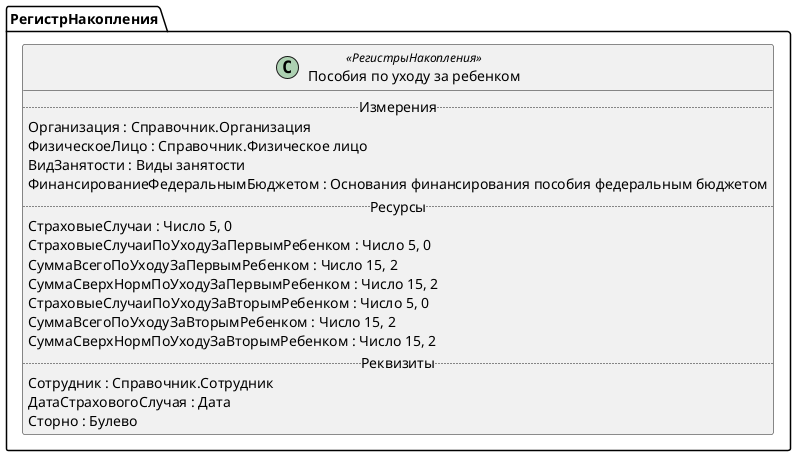 ﻿@startuml ПособияПоУходуЗаРебенком
'!include templates.wsd
'..\include templates.wsd
class РегистрНакопления.ПособияПоУходуЗаРебенком as "Пособия по уходу за ребенком" <<РегистрыНакопления>>
{
..Измерения..
Организация : Справочник.Организация
ФизическоеЛицо : Справочник.Физическое лицо
ВидЗанятости : Виды занятости
ФинансированиеФедеральнымБюджетом : Основания финансирования пособия федеральным бюджетом
..Ресурсы..
СтраховыеСлучаи : Число 5, 0
СтраховыеСлучаиПоУходуЗаПервымРебенком : Число 5, 0
СуммаВсегоПоУходуЗаПервымРебенком : Число 15, 2
СуммаСверхНормПоУходуЗаПервымРебенком : Число 15, 2
СтраховыеСлучаиПоУходуЗаВторымРебенком : Число 5, 0
СуммаВсегоПоУходуЗаВторымРебенком : Число 15, 2
СуммаСверхНормПоУходуЗаВторымРебенком : Число 15, 2
..Реквизиты..
Сотрудник : Справочник.Сотрудник
ДатаСтраховогоСлучая : Дата
Сторно : Булево
}
@enduml
